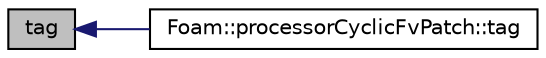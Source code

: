 digraph "tag"
{
  bgcolor="transparent";
  edge [fontname="Helvetica",fontsize="10",labelfontname="Helvetica",labelfontsize="10"];
  node [fontname="Helvetica",fontsize="10",shape=record];
  rankdir="LR";
  Node1 [label="tag",height=0.2,width=0.4,color="black", fillcolor="grey75", style="filled" fontcolor="black"];
  Node1 -> Node2 [dir="back",color="midnightblue",fontsize="10",style="solid",fontname="Helvetica"];
  Node2 [label="Foam::processorCyclicFvPatch::tag",height=0.2,width=0.4,color="black",URL="$classFoam_1_1processorCyclicFvPatch.html#a89e5c03f22a8104e39d199c57ea83f4a",tooltip="Return message tag used for sending. "];
}
